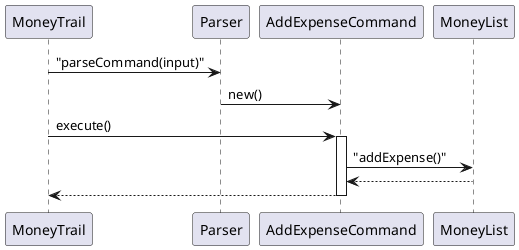 @startuml Command_Execution
participant MoneyTrail
participant Parser
participant "AddExpenseCommand" as AEC
participant MoneyList

MoneyTrail -> Parser : "parseCommand(input)"
Parser -> AEC : new()
MoneyTrail -> AEC : execute()
activate AEC
AEC -> MoneyList : "addExpense()"
MoneyList --> AEC
AEC --> MoneyTrail
deactivate AEC
@enduml